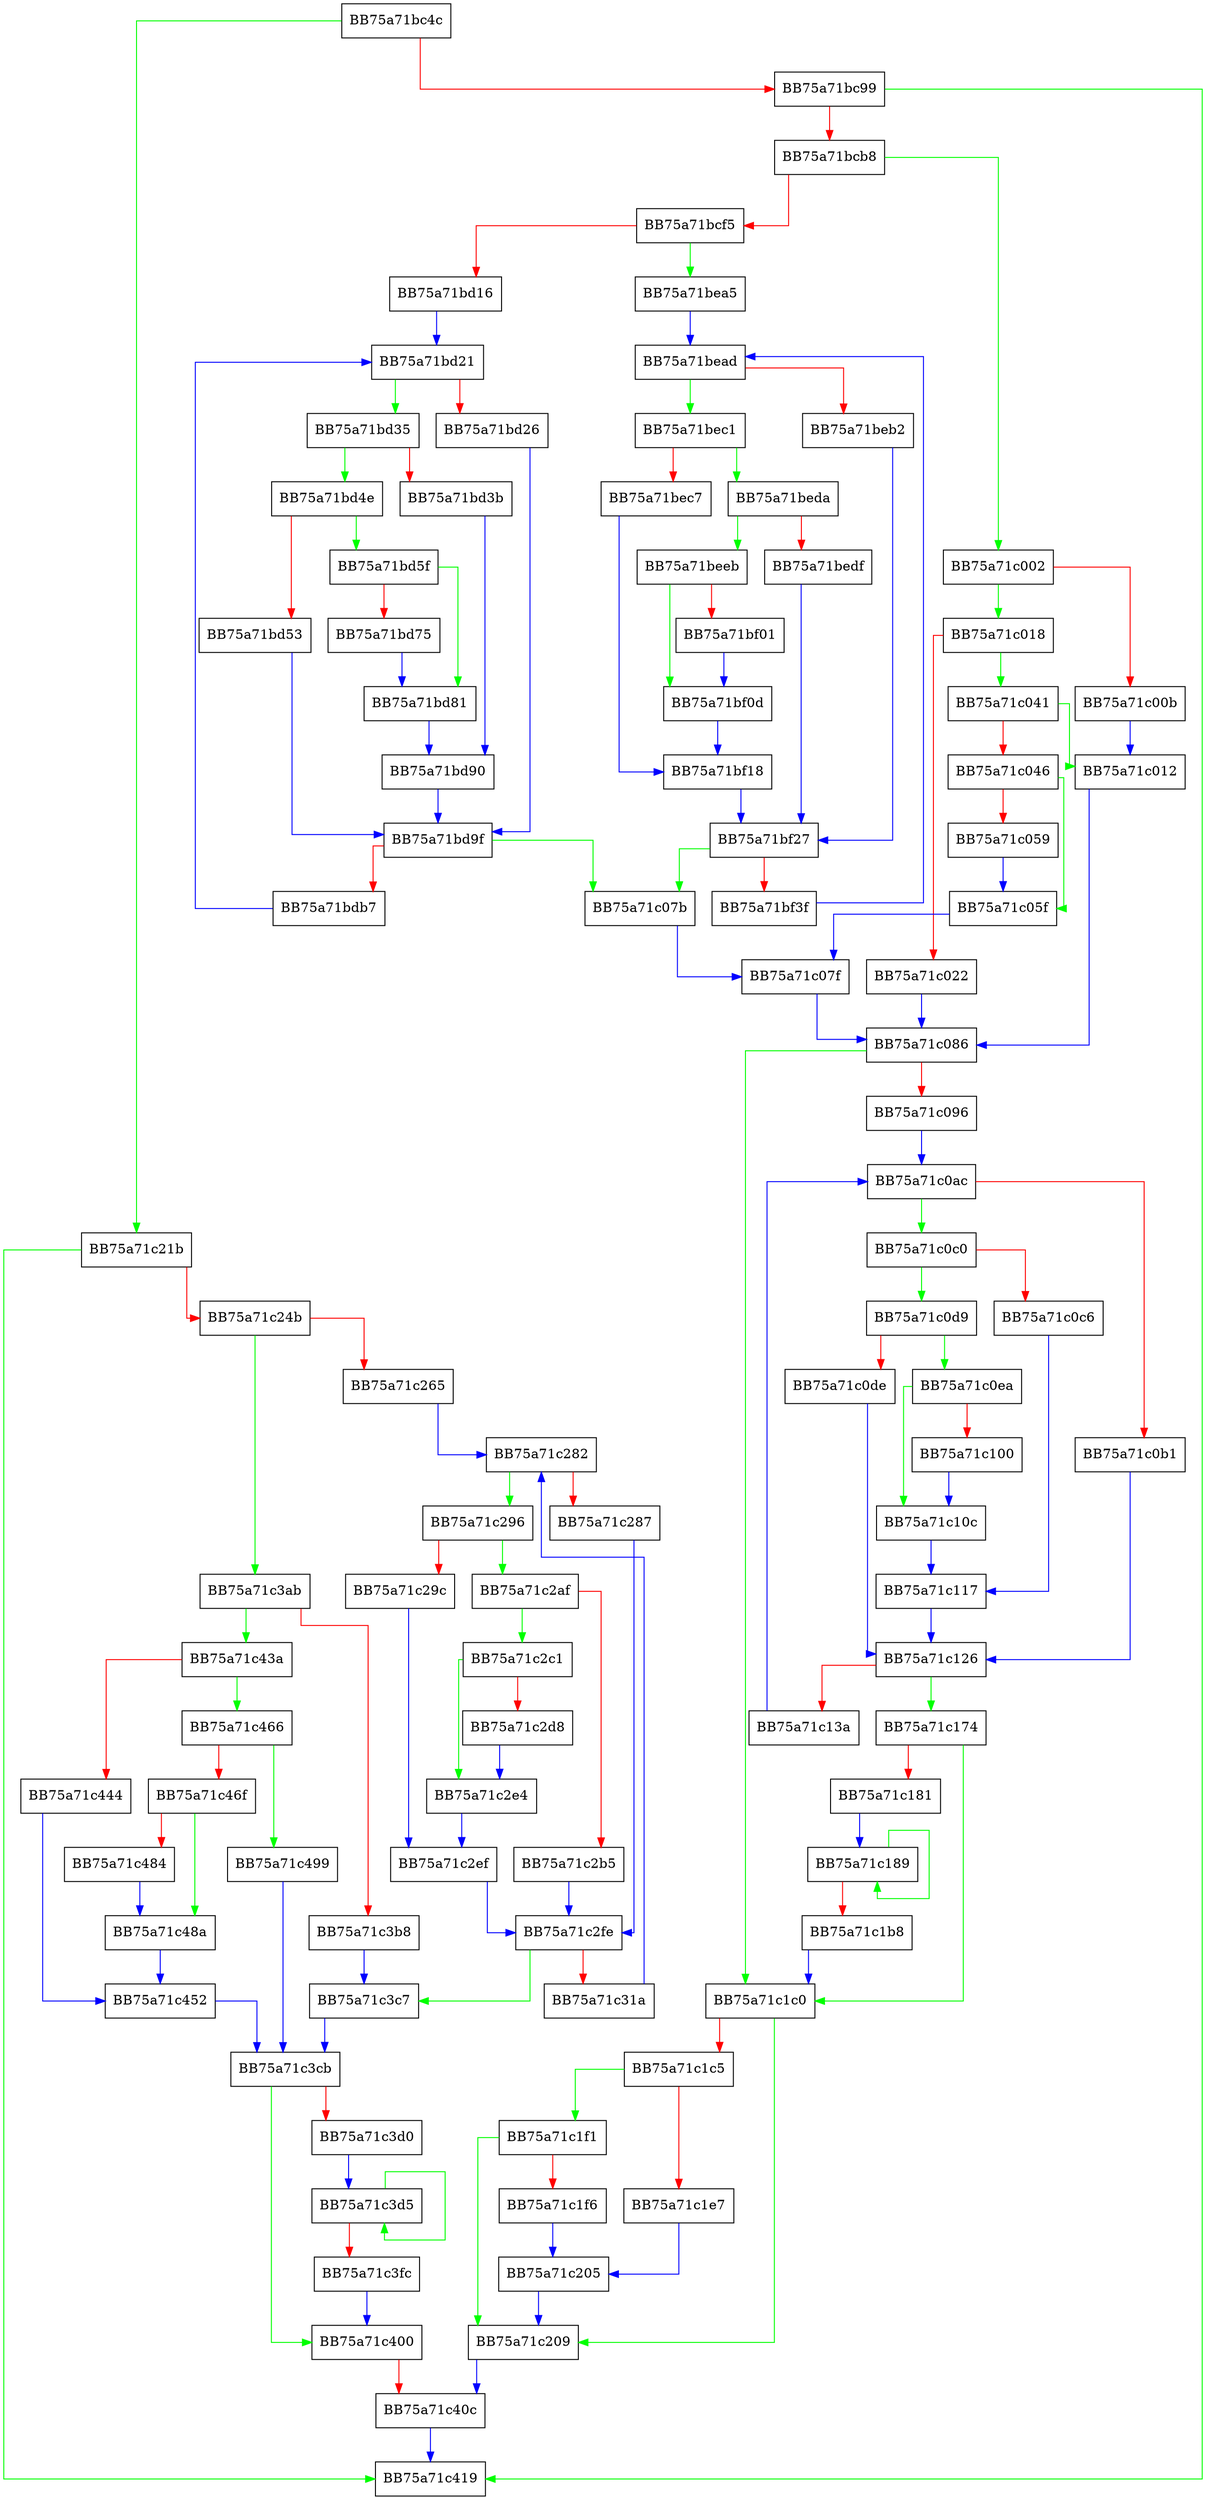 digraph HUF_decompress1X_usingDTable {
  node [shape="box"];
  graph [splines=ortho];
  BB75a71bc4c -> BB75a71c21b [color="green"];
  BB75a71bc4c -> BB75a71bc99 [color="red"];
  BB75a71bc99 -> BB75a71c419 [color="green"];
  BB75a71bc99 -> BB75a71bcb8 [color="red"];
  BB75a71bcb8 -> BB75a71c002 [color="green"];
  BB75a71bcb8 -> BB75a71bcf5 [color="red"];
  BB75a71bcf5 -> BB75a71bea5 [color="green"];
  BB75a71bcf5 -> BB75a71bd16 [color="red"];
  BB75a71bd16 -> BB75a71bd21 [color="blue"];
  BB75a71bd21 -> BB75a71bd35 [color="green"];
  BB75a71bd21 -> BB75a71bd26 [color="red"];
  BB75a71bd26 -> BB75a71bd9f [color="blue"];
  BB75a71bd35 -> BB75a71bd4e [color="green"];
  BB75a71bd35 -> BB75a71bd3b [color="red"];
  BB75a71bd3b -> BB75a71bd90 [color="blue"];
  BB75a71bd4e -> BB75a71bd5f [color="green"];
  BB75a71bd4e -> BB75a71bd53 [color="red"];
  BB75a71bd53 -> BB75a71bd9f [color="blue"];
  BB75a71bd5f -> BB75a71bd81 [color="green"];
  BB75a71bd5f -> BB75a71bd75 [color="red"];
  BB75a71bd75 -> BB75a71bd81 [color="blue"];
  BB75a71bd81 -> BB75a71bd90 [color="blue"];
  BB75a71bd90 -> BB75a71bd9f [color="blue"];
  BB75a71bd9f -> BB75a71c07b [color="green"];
  BB75a71bd9f -> BB75a71bdb7 [color="red"];
  BB75a71bdb7 -> BB75a71bd21 [color="blue"];
  BB75a71bea5 -> BB75a71bead [color="blue"];
  BB75a71bead -> BB75a71bec1 [color="green"];
  BB75a71bead -> BB75a71beb2 [color="red"];
  BB75a71beb2 -> BB75a71bf27 [color="blue"];
  BB75a71bec1 -> BB75a71beda [color="green"];
  BB75a71bec1 -> BB75a71bec7 [color="red"];
  BB75a71bec7 -> BB75a71bf18 [color="blue"];
  BB75a71beda -> BB75a71beeb [color="green"];
  BB75a71beda -> BB75a71bedf [color="red"];
  BB75a71bedf -> BB75a71bf27 [color="blue"];
  BB75a71beeb -> BB75a71bf0d [color="green"];
  BB75a71beeb -> BB75a71bf01 [color="red"];
  BB75a71bf01 -> BB75a71bf0d [color="blue"];
  BB75a71bf0d -> BB75a71bf18 [color="blue"];
  BB75a71bf18 -> BB75a71bf27 [color="blue"];
  BB75a71bf27 -> BB75a71c07b [color="green"];
  BB75a71bf27 -> BB75a71bf3f [color="red"];
  BB75a71bf3f -> BB75a71bead [color="blue"];
  BB75a71c002 -> BB75a71c018 [color="green"];
  BB75a71c002 -> BB75a71c00b [color="red"];
  BB75a71c00b -> BB75a71c012 [color="blue"];
  BB75a71c012 -> BB75a71c086 [color="blue"];
  BB75a71c018 -> BB75a71c041 [color="green"];
  BB75a71c018 -> BB75a71c022 [color="red"];
  BB75a71c022 -> BB75a71c086 [color="blue"];
  BB75a71c041 -> BB75a71c012 [color="green"];
  BB75a71c041 -> BB75a71c046 [color="red"];
  BB75a71c046 -> BB75a71c05f [color="green"];
  BB75a71c046 -> BB75a71c059 [color="red"];
  BB75a71c059 -> BB75a71c05f [color="blue"];
  BB75a71c05f -> BB75a71c07f [color="blue"];
  BB75a71c07b -> BB75a71c07f [color="blue"];
  BB75a71c07f -> BB75a71c086 [color="blue"];
  BB75a71c086 -> BB75a71c1c0 [color="green"];
  BB75a71c086 -> BB75a71c096 [color="red"];
  BB75a71c096 -> BB75a71c0ac [color="blue"];
  BB75a71c0ac -> BB75a71c0c0 [color="green"];
  BB75a71c0ac -> BB75a71c0b1 [color="red"];
  BB75a71c0b1 -> BB75a71c126 [color="blue"];
  BB75a71c0c0 -> BB75a71c0d9 [color="green"];
  BB75a71c0c0 -> BB75a71c0c6 [color="red"];
  BB75a71c0c6 -> BB75a71c117 [color="blue"];
  BB75a71c0d9 -> BB75a71c0ea [color="green"];
  BB75a71c0d9 -> BB75a71c0de [color="red"];
  BB75a71c0de -> BB75a71c126 [color="blue"];
  BB75a71c0ea -> BB75a71c10c [color="green"];
  BB75a71c0ea -> BB75a71c100 [color="red"];
  BB75a71c100 -> BB75a71c10c [color="blue"];
  BB75a71c10c -> BB75a71c117 [color="blue"];
  BB75a71c117 -> BB75a71c126 [color="blue"];
  BB75a71c126 -> BB75a71c174 [color="green"];
  BB75a71c126 -> BB75a71c13a [color="red"];
  BB75a71c13a -> BB75a71c0ac [color="blue"];
  BB75a71c174 -> BB75a71c1c0 [color="green"];
  BB75a71c174 -> BB75a71c181 [color="red"];
  BB75a71c181 -> BB75a71c189 [color="blue"];
  BB75a71c189 -> BB75a71c189 [color="green"];
  BB75a71c189 -> BB75a71c1b8 [color="red"];
  BB75a71c1b8 -> BB75a71c1c0 [color="blue"];
  BB75a71c1c0 -> BB75a71c209 [color="green"];
  BB75a71c1c0 -> BB75a71c1c5 [color="red"];
  BB75a71c1c5 -> BB75a71c1f1 [color="green"];
  BB75a71c1c5 -> BB75a71c1e7 [color="red"];
  BB75a71c1e7 -> BB75a71c205 [color="blue"];
  BB75a71c1f1 -> BB75a71c209 [color="green"];
  BB75a71c1f1 -> BB75a71c1f6 [color="red"];
  BB75a71c1f6 -> BB75a71c205 [color="blue"];
  BB75a71c205 -> BB75a71c209 [color="blue"];
  BB75a71c209 -> BB75a71c40c [color="blue"];
  BB75a71c21b -> BB75a71c419 [color="green"];
  BB75a71c21b -> BB75a71c24b [color="red"];
  BB75a71c24b -> BB75a71c3ab [color="green"];
  BB75a71c24b -> BB75a71c265 [color="red"];
  BB75a71c265 -> BB75a71c282 [color="blue"];
  BB75a71c282 -> BB75a71c296 [color="green"];
  BB75a71c282 -> BB75a71c287 [color="red"];
  BB75a71c287 -> BB75a71c2fe [color="blue"];
  BB75a71c296 -> BB75a71c2af [color="green"];
  BB75a71c296 -> BB75a71c29c [color="red"];
  BB75a71c29c -> BB75a71c2ef [color="blue"];
  BB75a71c2af -> BB75a71c2c1 [color="green"];
  BB75a71c2af -> BB75a71c2b5 [color="red"];
  BB75a71c2b5 -> BB75a71c2fe [color="blue"];
  BB75a71c2c1 -> BB75a71c2e4 [color="green"];
  BB75a71c2c1 -> BB75a71c2d8 [color="red"];
  BB75a71c2d8 -> BB75a71c2e4 [color="blue"];
  BB75a71c2e4 -> BB75a71c2ef [color="blue"];
  BB75a71c2ef -> BB75a71c2fe [color="blue"];
  BB75a71c2fe -> BB75a71c3c7 [color="green"];
  BB75a71c2fe -> BB75a71c31a [color="red"];
  BB75a71c31a -> BB75a71c282 [color="blue"];
  BB75a71c3ab -> BB75a71c43a [color="green"];
  BB75a71c3ab -> BB75a71c3b8 [color="red"];
  BB75a71c3b8 -> BB75a71c3c7 [color="blue"];
  BB75a71c3c7 -> BB75a71c3cb [color="blue"];
  BB75a71c3cb -> BB75a71c400 [color="green"];
  BB75a71c3cb -> BB75a71c3d0 [color="red"];
  BB75a71c3d0 -> BB75a71c3d5 [color="blue"];
  BB75a71c3d5 -> BB75a71c3d5 [color="green"];
  BB75a71c3d5 -> BB75a71c3fc [color="red"];
  BB75a71c3fc -> BB75a71c400 [color="blue"];
  BB75a71c400 -> BB75a71c40c [color="red"];
  BB75a71c40c -> BB75a71c419 [color="blue"];
  BB75a71c43a -> BB75a71c466 [color="green"];
  BB75a71c43a -> BB75a71c444 [color="red"];
  BB75a71c444 -> BB75a71c452 [color="blue"];
  BB75a71c452 -> BB75a71c3cb [color="blue"];
  BB75a71c466 -> BB75a71c499 [color="green"];
  BB75a71c466 -> BB75a71c46f [color="red"];
  BB75a71c46f -> BB75a71c48a [color="green"];
  BB75a71c46f -> BB75a71c484 [color="red"];
  BB75a71c484 -> BB75a71c48a [color="blue"];
  BB75a71c48a -> BB75a71c452 [color="blue"];
  BB75a71c499 -> BB75a71c3cb [color="blue"];
}